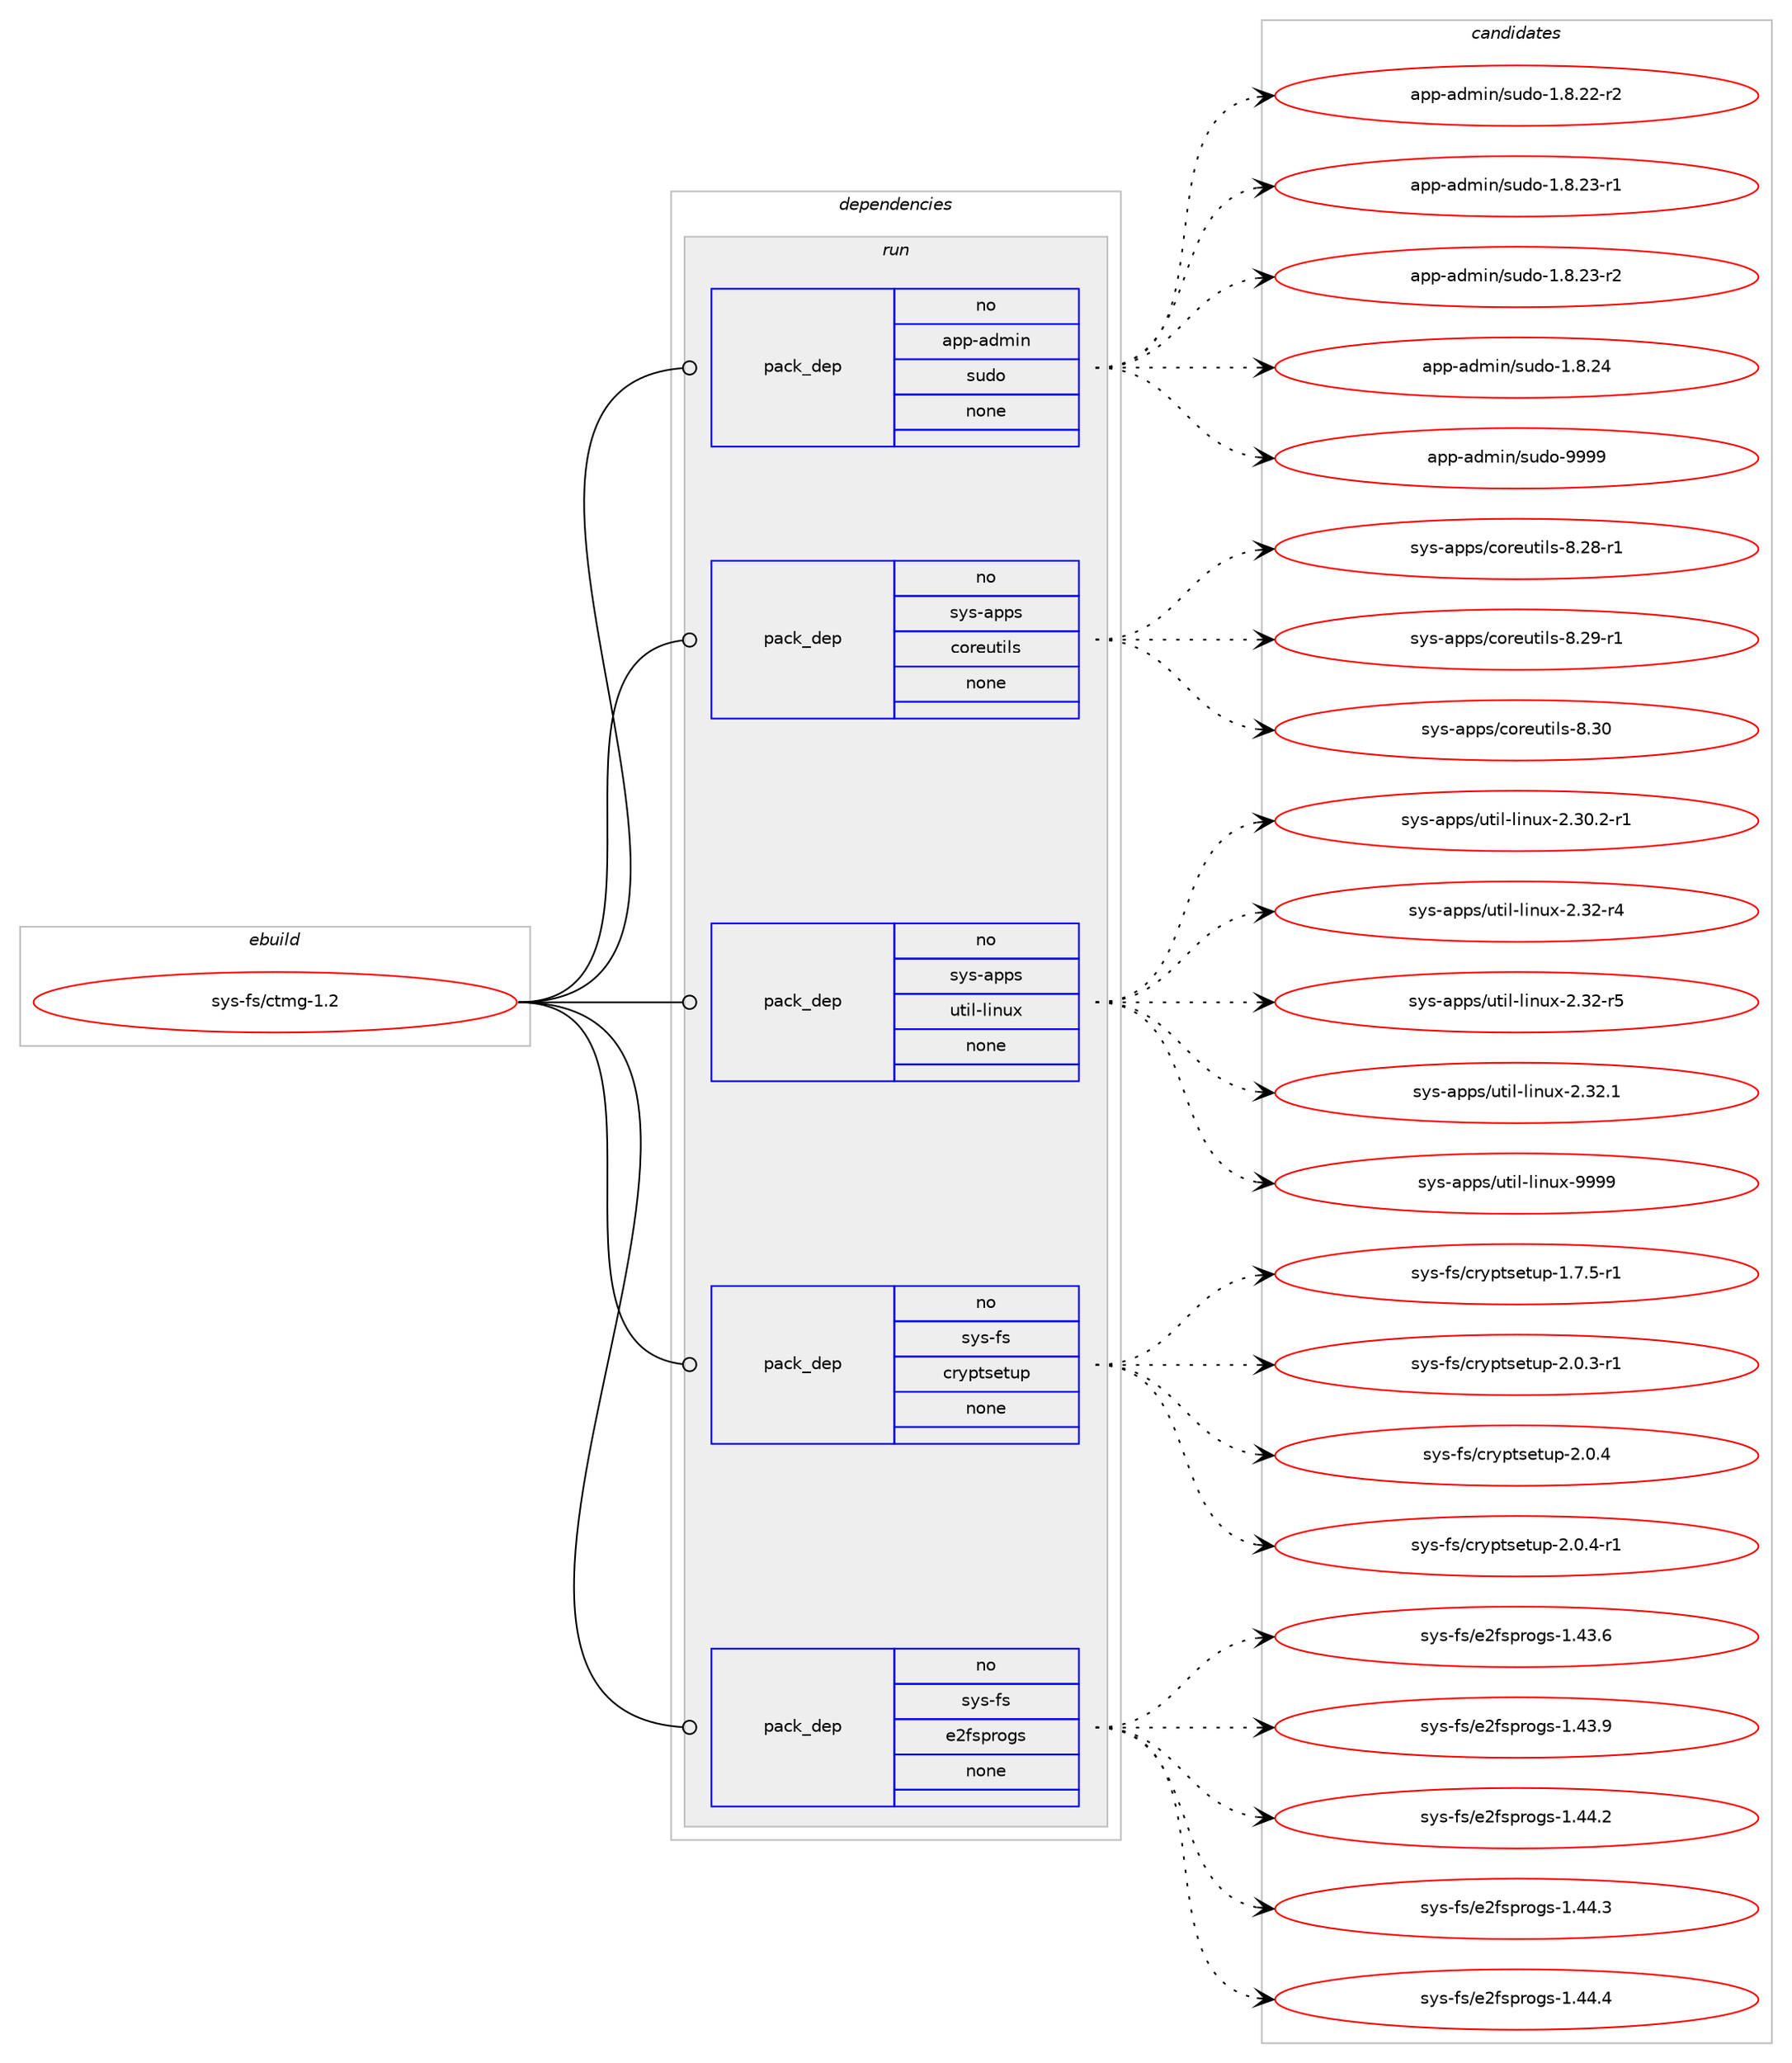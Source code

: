 digraph prolog {

# *************
# Graph options
# *************

newrank=true;
concentrate=true;
compound=true;
graph [rankdir=LR,fontname=Helvetica,fontsize=10,ranksep=1.5];#, ranksep=2.5, nodesep=0.2];
edge  [arrowhead=vee];
node  [fontname=Helvetica,fontsize=10];

# **********
# The ebuild
# **********

subgraph cluster_leftcol {
color=gray;
rank=same;
label=<<i>ebuild</i>>;
id [label="sys-fs/ctmg-1.2", color=red, width=4, href="../sys-fs/ctmg-1.2.svg"];
}

# ****************
# The dependencies
# ****************

subgraph cluster_midcol {
color=gray;
label=<<i>dependencies</i>>;
subgraph cluster_compile {
fillcolor="#eeeeee";
style=filled;
label=<<i>compile</i>>;
}
subgraph cluster_compileandrun {
fillcolor="#eeeeee";
style=filled;
label=<<i>compile and run</i>>;
}
subgraph cluster_run {
fillcolor="#eeeeee";
style=filled;
label=<<i>run</i>>;
subgraph pack306 {
dependency402 [label=<<TABLE BORDER="0" CELLBORDER="1" CELLSPACING="0" CELLPADDING="4" WIDTH="220"><TR><TD ROWSPAN="6" CELLPADDING="30">pack_dep</TD></TR><TR><TD WIDTH="110">no</TD></TR><TR><TD>app-admin</TD></TR><TR><TD>sudo</TD></TR><TR><TD>none</TD></TR><TR><TD></TD></TR></TABLE>>, shape=none, color=blue];
}
id:e -> dependency402:w [weight=20,style="solid",arrowhead="odot"];
subgraph pack307 {
dependency403 [label=<<TABLE BORDER="0" CELLBORDER="1" CELLSPACING="0" CELLPADDING="4" WIDTH="220"><TR><TD ROWSPAN="6" CELLPADDING="30">pack_dep</TD></TR><TR><TD WIDTH="110">no</TD></TR><TR><TD>sys-apps</TD></TR><TR><TD>coreutils</TD></TR><TR><TD>none</TD></TR><TR><TD></TD></TR></TABLE>>, shape=none, color=blue];
}
id:e -> dependency403:w [weight=20,style="solid",arrowhead="odot"];
subgraph pack308 {
dependency404 [label=<<TABLE BORDER="0" CELLBORDER="1" CELLSPACING="0" CELLPADDING="4" WIDTH="220"><TR><TD ROWSPAN="6" CELLPADDING="30">pack_dep</TD></TR><TR><TD WIDTH="110">no</TD></TR><TR><TD>sys-apps</TD></TR><TR><TD>util-linux</TD></TR><TR><TD>none</TD></TR><TR><TD></TD></TR></TABLE>>, shape=none, color=blue];
}
id:e -> dependency404:w [weight=20,style="solid",arrowhead="odot"];
subgraph pack309 {
dependency405 [label=<<TABLE BORDER="0" CELLBORDER="1" CELLSPACING="0" CELLPADDING="4" WIDTH="220"><TR><TD ROWSPAN="6" CELLPADDING="30">pack_dep</TD></TR><TR><TD WIDTH="110">no</TD></TR><TR><TD>sys-fs</TD></TR><TR><TD>cryptsetup</TD></TR><TR><TD>none</TD></TR><TR><TD></TD></TR></TABLE>>, shape=none, color=blue];
}
id:e -> dependency405:w [weight=20,style="solid",arrowhead="odot"];
subgraph pack310 {
dependency406 [label=<<TABLE BORDER="0" CELLBORDER="1" CELLSPACING="0" CELLPADDING="4" WIDTH="220"><TR><TD ROWSPAN="6" CELLPADDING="30">pack_dep</TD></TR><TR><TD WIDTH="110">no</TD></TR><TR><TD>sys-fs</TD></TR><TR><TD>e2fsprogs</TD></TR><TR><TD>none</TD></TR><TR><TD></TD></TR></TABLE>>, shape=none, color=blue];
}
id:e -> dependency406:w [weight=20,style="solid",arrowhead="odot"];
}
}

# **************
# The candidates
# **************

subgraph cluster_choices {
rank=same;
color=gray;
label=<<i>candidates</i>>;

subgraph choice306 {
color=black;
nodesep=1;
choice97112112459710010910511047115117100111454946564650504511450 [label="app-admin/sudo-1.8.22-r2", color=red, width=4,href="../app-admin/sudo-1.8.22-r2.svg"];
choice97112112459710010910511047115117100111454946564650514511449 [label="app-admin/sudo-1.8.23-r1", color=red, width=4,href="../app-admin/sudo-1.8.23-r1.svg"];
choice97112112459710010910511047115117100111454946564650514511450 [label="app-admin/sudo-1.8.23-r2", color=red, width=4,href="../app-admin/sudo-1.8.23-r2.svg"];
choice9711211245971001091051104711511710011145494656465052 [label="app-admin/sudo-1.8.24", color=red, width=4,href="../app-admin/sudo-1.8.24.svg"];
choice971121124597100109105110471151171001114557575757 [label="app-admin/sudo-9999", color=red, width=4,href="../app-admin/sudo-9999.svg"];
dependency402:e -> choice97112112459710010910511047115117100111454946564650504511450:w [style=dotted,weight="100"];
dependency402:e -> choice97112112459710010910511047115117100111454946564650514511449:w [style=dotted,weight="100"];
dependency402:e -> choice97112112459710010910511047115117100111454946564650514511450:w [style=dotted,weight="100"];
dependency402:e -> choice9711211245971001091051104711511710011145494656465052:w [style=dotted,weight="100"];
dependency402:e -> choice971121124597100109105110471151171001114557575757:w [style=dotted,weight="100"];
}
subgraph choice307 {
color=black;
nodesep=1;
choice1151211154597112112115479911111410111711610510811545564650564511449 [label="sys-apps/coreutils-8.28-r1", color=red, width=4,href="../sys-apps/coreutils-8.28-r1.svg"];
choice1151211154597112112115479911111410111711610510811545564650574511449 [label="sys-apps/coreutils-8.29-r1", color=red, width=4,href="../sys-apps/coreutils-8.29-r1.svg"];
choice115121115459711211211547991111141011171161051081154556465148 [label="sys-apps/coreutils-8.30", color=red, width=4,href="../sys-apps/coreutils-8.30.svg"];
dependency403:e -> choice1151211154597112112115479911111410111711610510811545564650564511449:w [style=dotted,weight="100"];
dependency403:e -> choice1151211154597112112115479911111410111711610510811545564650574511449:w [style=dotted,weight="100"];
dependency403:e -> choice115121115459711211211547991111141011171161051081154556465148:w [style=dotted,weight="100"];
}
subgraph choice308 {
color=black;
nodesep=1;
choice11512111545971121121154711711610510845108105110117120455046514846504511449 [label="sys-apps/util-linux-2.30.2-r1", color=red, width=4,href="../sys-apps/util-linux-2.30.2-r1.svg"];
choice1151211154597112112115471171161051084510810511011712045504651504511452 [label="sys-apps/util-linux-2.32-r4", color=red, width=4,href="../sys-apps/util-linux-2.32-r4.svg"];
choice1151211154597112112115471171161051084510810511011712045504651504511453 [label="sys-apps/util-linux-2.32-r5", color=red, width=4,href="../sys-apps/util-linux-2.32-r5.svg"];
choice1151211154597112112115471171161051084510810511011712045504651504649 [label="sys-apps/util-linux-2.32.1", color=red, width=4,href="../sys-apps/util-linux-2.32.1.svg"];
choice115121115459711211211547117116105108451081051101171204557575757 [label="sys-apps/util-linux-9999", color=red, width=4,href="../sys-apps/util-linux-9999.svg"];
dependency404:e -> choice11512111545971121121154711711610510845108105110117120455046514846504511449:w [style=dotted,weight="100"];
dependency404:e -> choice1151211154597112112115471171161051084510810511011712045504651504511452:w [style=dotted,weight="100"];
dependency404:e -> choice1151211154597112112115471171161051084510810511011712045504651504511453:w [style=dotted,weight="100"];
dependency404:e -> choice1151211154597112112115471171161051084510810511011712045504651504649:w [style=dotted,weight="100"];
dependency404:e -> choice115121115459711211211547117116105108451081051101171204557575757:w [style=dotted,weight="100"];
}
subgraph choice309 {
color=black;
nodesep=1;
choice1151211154510211547991141211121161151011161171124549465546534511449 [label="sys-fs/cryptsetup-1.7.5-r1", color=red, width=4,href="../sys-fs/cryptsetup-1.7.5-r1.svg"];
choice1151211154510211547991141211121161151011161171124550464846514511449 [label="sys-fs/cryptsetup-2.0.3-r1", color=red, width=4,href="../sys-fs/cryptsetup-2.0.3-r1.svg"];
choice115121115451021154799114121112116115101116117112455046484652 [label="sys-fs/cryptsetup-2.0.4", color=red, width=4,href="../sys-fs/cryptsetup-2.0.4.svg"];
choice1151211154510211547991141211121161151011161171124550464846524511449 [label="sys-fs/cryptsetup-2.0.4-r1", color=red, width=4,href="../sys-fs/cryptsetup-2.0.4-r1.svg"];
dependency405:e -> choice1151211154510211547991141211121161151011161171124549465546534511449:w [style=dotted,weight="100"];
dependency405:e -> choice1151211154510211547991141211121161151011161171124550464846514511449:w [style=dotted,weight="100"];
dependency405:e -> choice115121115451021154799114121112116115101116117112455046484652:w [style=dotted,weight="100"];
dependency405:e -> choice1151211154510211547991141211121161151011161171124550464846524511449:w [style=dotted,weight="100"];
}
subgraph choice310 {
color=black;
nodesep=1;
choice11512111545102115471015010211511211411110311545494652514654 [label="sys-fs/e2fsprogs-1.43.6", color=red, width=4,href="../sys-fs/e2fsprogs-1.43.6.svg"];
choice11512111545102115471015010211511211411110311545494652514657 [label="sys-fs/e2fsprogs-1.43.9", color=red, width=4,href="../sys-fs/e2fsprogs-1.43.9.svg"];
choice11512111545102115471015010211511211411110311545494652524650 [label="sys-fs/e2fsprogs-1.44.2", color=red, width=4,href="../sys-fs/e2fsprogs-1.44.2.svg"];
choice11512111545102115471015010211511211411110311545494652524651 [label="sys-fs/e2fsprogs-1.44.3", color=red, width=4,href="../sys-fs/e2fsprogs-1.44.3.svg"];
choice11512111545102115471015010211511211411110311545494652524652 [label="sys-fs/e2fsprogs-1.44.4", color=red, width=4,href="../sys-fs/e2fsprogs-1.44.4.svg"];
dependency406:e -> choice11512111545102115471015010211511211411110311545494652514654:w [style=dotted,weight="100"];
dependency406:e -> choice11512111545102115471015010211511211411110311545494652514657:w [style=dotted,weight="100"];
dependency406:e -> choice11512111545102115471015010211511211411110311545494652524650:w [style=dotted,weight="100"];
dependency406:e -> choice11512111545102115471015010211511211411110311545494652524651:w [style=dotted,weight="100"];
dependency406:e -> choice11512111545102115471015010211511211411110311545494652524652:w [style=dotted,weight="100"];
}
}

}
